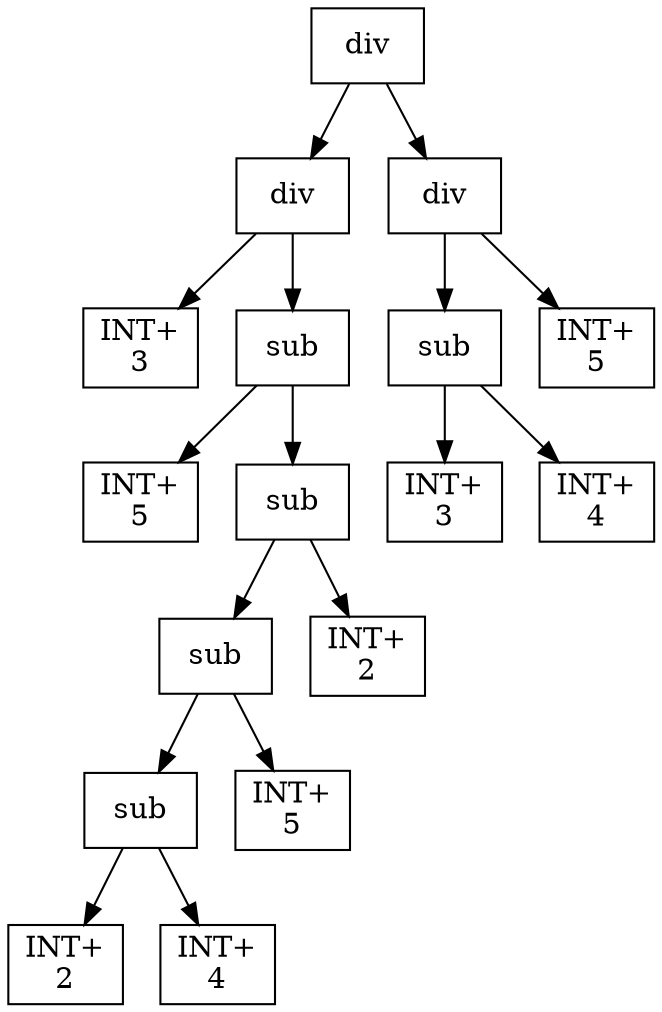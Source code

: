 digraph expr {
  node [shape=box];
  n1 [label="div"];
  n2 [label="div"];
  n3 [label="INT+\n3"];
  n4 [label="sub"];
  n5 [label="INT+\n5"];
  n6 [label="sub"];
  n7 [label="sub"];
  n8 [label="sub"];
  n9 [label="INT+\n2"];
  n10 [label="INT+\n4"];
  n8 -> n9;
  n8 -> n10;
  n11 [label="INT+\n5"];
  n7 -> n8;
  n7 -> n11;
  n12 [label="INT+\n2"];
  n6 -> n7;
  n6 -> n12;
  n4 -> n5;
  n4 -> n6;
  n2 -> n3;
  n2 -> n4;
  n13 [label="div"];
  n14 [label="sub"];
  n15 [label="INT+\n3"];
  n16 [label="INT+\n4"];
  n14 -> n15;
  n14 -> n16;
  n17 [label="INT+\n5"];
  n13 -> n14;
  n13 -> n17;
  n1 -> n2;
  n1 -> n13;
}